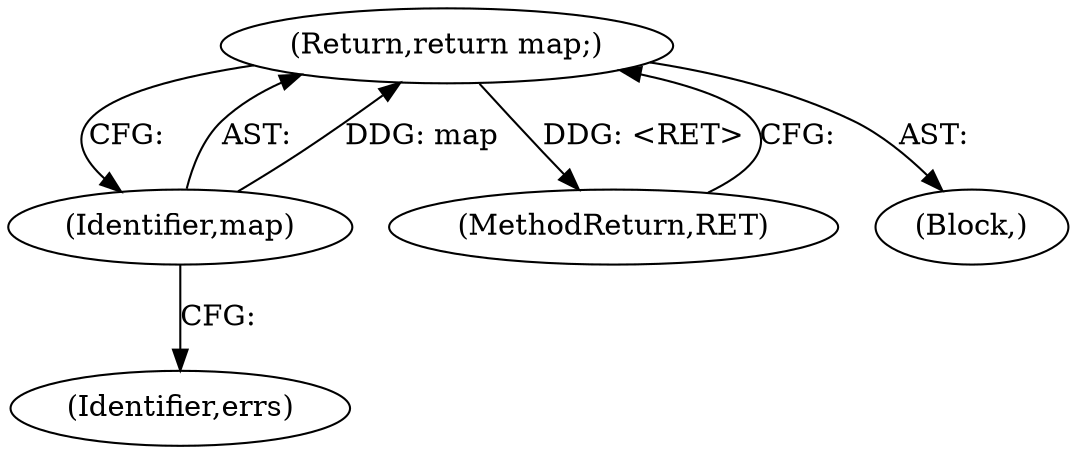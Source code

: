 digraph "0_php_a72cd07f2983dc43a6bb35209dc4687852e53c09@pointer" {
"1000509" [label="(Return,return map;)"];
"1000510" [label="(Identifier,map)"];
"1000509" [label="(Return,return map;)"];
"1000481" [label="(Identifier,errs)"];
"1000511" [label="(MethodReturn,RET)"];
"1000510" [label="(Identifier,map)"];
"1000111" [label="(Block,)"];
"1000509" -> "1000111"  [label="AST: "];
"1000509" -> "1000510"  [label="CFG: "];
"1000510" -> "1000509"  [label="AST: "];
"1000511" -> "1000509"  [label="CFG: "];
"1000509" -> "1000511"  [label="DDG: <RET>"];
"1000510" -> "1000509"  [label="DDG: map"];
"1000510" -> "1000481"  [label="CFG: "];
}
